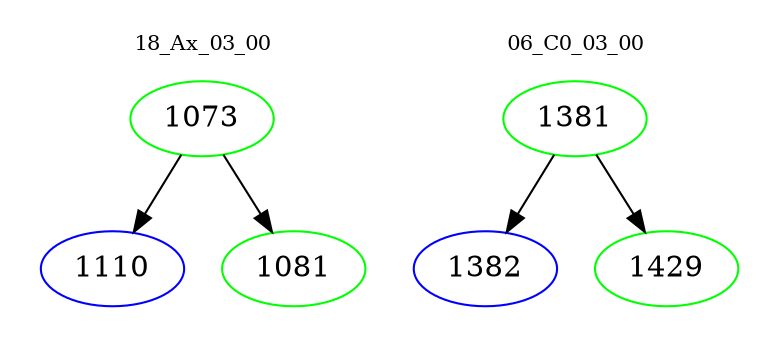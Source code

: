 digraph{
subgraph cluster_0 {
color = white
label = "18_Ax_03_00";
fontsize=10;
T0_1073 [label="1073", color="green"]
T0_1073 -> T0_1110 [color="black"]
T0_1110 [label="1110", color="blue"]
T0_1073 -> T0_1081 [color="black"]
T0_1081 [label="1081", color="green"]
}
subgraph cluster_1 {
color = white
label = "06_C0_03_00";
fontsize=10;
T1_1381 [label="1381", color="green"]
T1_1381 -> T1_1382 [color="black"]
T1_1382 [label="1382", color="blue"]
T1_1381 -> T1_1429 [color="black"]
T1_1429 [label="1429", color="green"]
}
}
